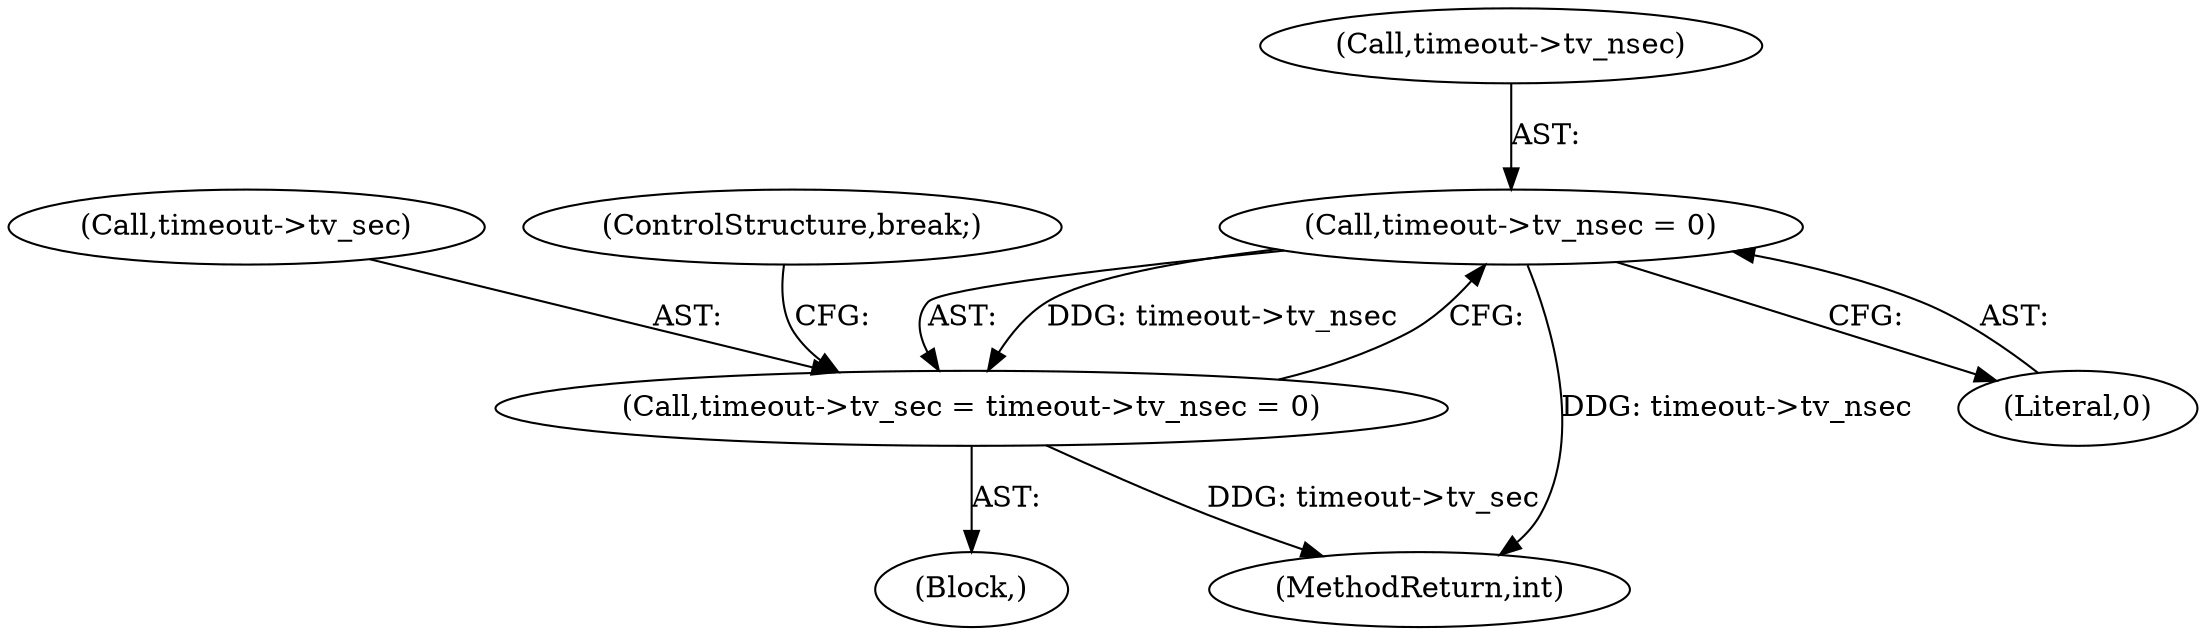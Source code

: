 digraph "0_linux_34b88a68f26a75e4fded796f1a49c40f82234b7d@pointer" {
"1000272" [label="(Call,timeout->tv_nsec = 0)"];
"1000268" [label="(Call,timeout->tv_sec = timeout->tv_nsec = 0)"];
"1000268" [label="(Call,timeout->tv_sec = timeout->tv_nsec = 0)"];
"1000267" [label="(Block,)"];
"1000273" [label="(Call,timeout->tv_nsec)"];
"1000335" [label="(MethodReturn,int)"];
"1000269" [label="(Call,timeout->tv_sec)"];
"1000272" [label="(Call,timeout->tv_nsec = 0)"];
"1000277" [label="(ControlStructure,break;)"];
"1000276" [label="(Literal,0)"];
"1000272" -> "1000268"  [label="AST: "];
"1000272" -> "1000276"  [label="CFG: "];
"1000273" -> "1000272"  [label="AST: "];
"1000276" -> "1000272"  [label="AST: "];
"1000268" -> "1000272"  [label="CFG: "];
"1000272" -> "1000335"  [label="DDG: timeout->tv_nsec"];
"1000272" -> "1000268"  [label="DDG: timeout->tv_nsec"];
"1000268" -> "1000267"  [label="AST: "];
"1000269" -> "1000268"  [label="AST: "];
"1000277" -> "1000268"  [label="CFG: "];
"1000268" -> "1000335"  [label="DDG: timeout->tv_sec"];
}
